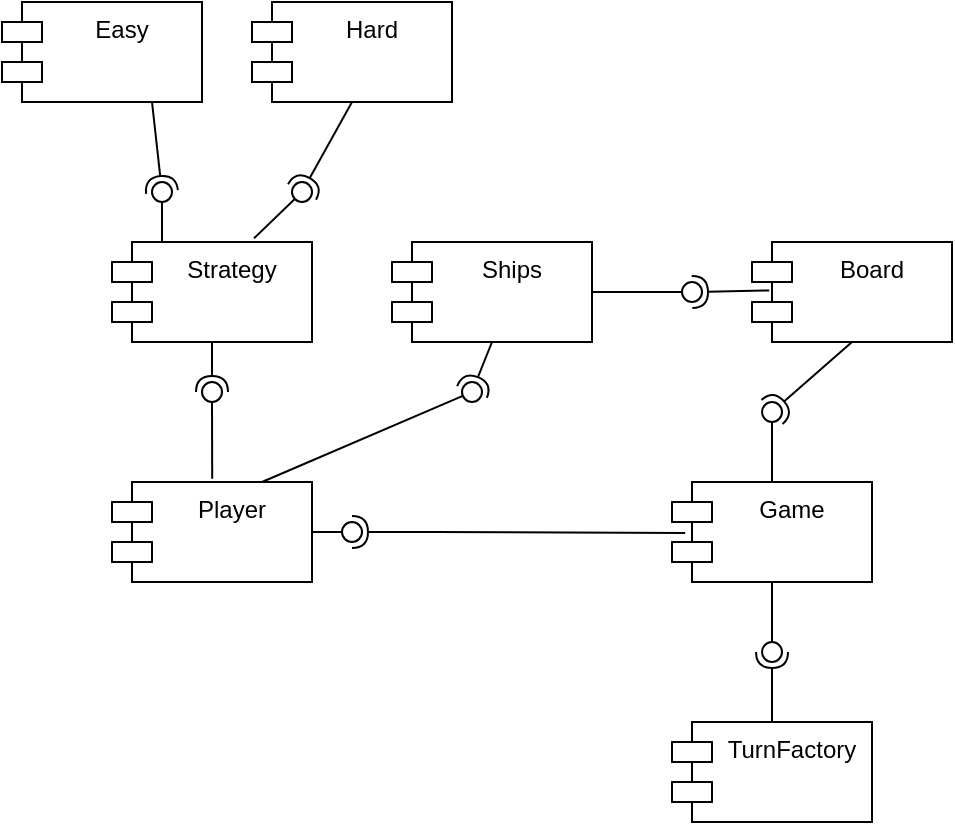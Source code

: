 <mxfile version="16.0.2" type="device"><diagram id="GwtE0bnkzQ0Cdr44Pjhn" name="Page-1"><mxGraphModel dx="760" dy="597" grid="1" gridSize="10" guides="1" tooltips="1" connect="1" arrows="1" fold="1" page="1" pageScale="1" pageWidth="827" pageHeight="1169" math="0" shadow="0"><root><mxCell id="0"/><mxCell id="1" parent="0"/><mxCell id="h7hzHFrE08NAvpk0Y9IR-1" value="" style="rounded=0;orthogonalLoop=1;jettySize=auto;html=1;endArrow=none;endFill=0;sketch=0;sourcePerimeterSpacing=0;targetPerimeterSpacing=0;" edge="1" target="h7hzHFrE08NAvpk0Y9IR-3" parent="1"><mxGeometry relative="1" as="geometry"><mxPoint x="260" y="285" as="sourcePoint"/></mxGeometry></mxCell><mxCell id="h7hzHFrE08NAvpk0Y9IR-2" value="" style="rounded=0;orthogonalLoop=1;jettySize=auto;html=1;endArrow=halfCircle;endFill=0;entryX=0.5;entryY=0.5;endSize=6;strokeWidth=1;sketch=0;exitX=0.066;exitY=0.509;exitDx=0;exitDy=0;exitPerimeter=0;" edge="1" target="h7hzHFrE08NAvpk0Y9IR-3" parent="1" source="h7hzHFrE08NAvpk0Y9IR-6"><mxGeometry relative="1" as="geometry"><mxPoint x="300" y="285" as="sourcePoint"/><Array as="points"><mxPoint x="320" y="285"/></Array></mxGeometry></mxCell><mxCell id="h7hzHFrE08NAvpk0Y9IR-3" value="" style="ellipse;whiteSpace=wrap;html=1;align=center;aspect=fixed;resizable=0;points=[];outlineConnect=0;sketch=0;" vertex="1" parent="1"><mxGeometry x="275" y="280" width="10" height="10" as="geometry"/></mxCell><mxCell id="h7hzHFrE08NAvpk0Y9IR-4" value="Player" style="shape=module;align=left;spacingLeft=20;align=center;verticalAlign=top;" vertex="1" parent="1"><mxGeometry x="160" y="260" width="100" height="50" as="geometry"/></mxCell><mxCell id="h7hzHFrE08NAvpk0Y9IR-5" value="Board" style="shape=module;align=left;spacingLeft=20;align=center;verticalAlign=top;" vertex="1" parent="1"><mxGeometry x="480" y="140" width="100" height="50" as="geometry"/></mxCell><mxCell id="h7hzHFrE08NAvpk0Y9IR-6" value="Game" style="shape=module;align=left;spacingLeft=20;align=center;verticalAlign=top;" vertex="1" parent="1"><mxGeometry x="440" y="260" width="100" height="50" as="geometry"/></mxCell><mxCell id="h7hzHFrE08NAvpk0Y9IR-7" value="TurnFactory" style="shape=module;align=left;spacingLeft=20;align=center;verticalAlign=top;" vertex="1" parent="1"><mxGeometry x="440" y="380" width="100" height="50" as="geometry"/></mxCell><mxCell id="h7hzHFrE08NAvpk0Y9IR-8" value="Strategy" style="shape=module;align=left;spacingLeft=20;align=center;verticalAlign=top;" vertex="1" parent="1"><mxGeometry x="160" y="140" width="100" height="50" as="geometry"/></mxCell><mxCell id="h7hzHFrE08NAvpk0Y9IR-11" value="" style="rounded=0;orthogonalLoop=1;jettySize=auto;html=1;endArrow=halfCircle;endFill=0;endSize=6;strokeWidth=1;sketch=0;exitX=0.5;exitY=1;exitDx=0;exitDy=0;startArrow=none;" edge="1" parent="1"><mxGeometry relative="1" as="geometry"><mxPoint x="210" y="220" as="sourcePoint"/><mxPoint x="210" y="220" as="targetPoint"/></mxGeometry></mxCell><mxCell id="h7hzHFrE08NAvpk0Y9IR-18" value="" style="rounded=0;orthogonalLoop=1;jettySize=auto;html=1;endArrow=none;endFill=0;sketch=0;sourcePerimeterSpacing=0;targetPerimeterSpacing=0;exitX=0.501;exitY=-0.033;exitDx=0;exitDy=0;exitPerimeter=0;" edge="1" target="h7hzHFrE08NAvpk0Y9IR-20" parent="1" source="h7hzHFrE08NAvpk0Y9IR-4"><mxGeometry relative="1" as="geometry"><mxPoint x="190" y="215" as="sourcePoint"/></mxGeometry></mxCell><mxCell id="h7hzHFrE08NAvpk0Y9IR-19" value="" style="rounded=0;orthogonalLoop=1;jettySize=auto;html=1;endArrow=halfCircle;endFill=0;entryX=0.5;entryY=0.5;endSize=6;strokeWidth=1;sketch=0;exitX=0.5;exitY=1;exitDx=0;exitDy=0;" edge="1" target="h7hzHFrE08NAvpk0Y9IR-20" parent="1" source="h7hzHFrE08NAvpk0Y9IR-8"><mxGeometry relative="1" as="geometry"><mxPoint x="230" y="215" as="sourcePoint"/></mxGeometry></mxCell><mxCell id="h7hzHFrE08NAvpk0Y9IR-20" value="" style="ellipse;whiteSpace=wrap;html=1;align=center;aspect=fixed;resizable=0;points=[];outlineConnect=0;sketch=0;" vertex="1" parent="1"><mxGeometry x="205" y="210" width="10" height="10" as="geometry"/></mxCell><mxCell id="h7hzHFrE08NAvpk0Y9IR-22" value="" style="rounded=0;orthogonalLoop=1;jettySize=auto;html=1;endArrow=none;endFill=0;sketch=0;sourcePerimeterSpacing=0;targetPerimeterSpacing=0;exitX=0.5;exitY=1;exitDx=0;exitDy=0;" edge="1" target="h7hzHFrE08NAvpk0Y9IR-24" parent="1" source="h7hzHFrE08NAvpk0Y9IR-6"><mxGeometry relative="1" as="geometry"><mxPoint x="180" y="365" as="sourcePoint"/></mxGeometry></mxCell><mxCell id="h7hzHFrE08NAvpk0Y9IR-23" value="" style="rounded=0;orthogonalLoop=1;jettySize=auto;html=1;endArrow=halfCircle;endFill=0;entryX=0.5;entryY=0.5;endSize=6;strokeWidth=1;sketch=0;exitX=0.5;exitY=0;exitDx=0;exitDy=0;" edge="1" target="h7hzHFrE08NAvpk0Y9IR-24" parent="1" source="h7hzHFrE08NAvpk0Y9IR-7"><mxGeometry relative="1" as="geometry"><mxPoint x="220" y="365" as="sourcePoint"/></mxGeometry></mxCell><mxCell id="h7hzHFrE08NAvpk0Y9IR-24" value="" style="ellipse;whiteSpace=wrap;html=1;align=center;aspect=fixed;resizable=0;points=[];outlineConnect=0;sketch=0;" vertex="1" parent="1"><mxGeometry x="485" y="340" width="10" height="10" as="geometry"/></mxCell><mxCell id="h7hzHFrE08NAvpk0Y9IR-25" value="" style="rounded=0;orthogonalLoop=1;jettySize=auto;html=1;endArrow=none;endFill=0;sketch=0;sourcePerimeterSpacing=0;targetPerimeterSpacing=0;exitX=0.5;exitY=0;exitDx=0;exitDy=0;" edge="1" target="h7hzHFrE08NAvpk0Y9IR-27" parent="1" source="h7hzHFrE08NAvpk0Y9IR-6"><mxGeometry relative="1" as="geometry"><mxPoint x="350" y="225" as="sourcePoint"/></mxGeometry></mxCell><mxCell id="h7hzHFrE08NAvpk0Y9IR-26" value="" style="rounded=0;orthogonalLoop=1;jettySize=auto;html=1;endArrow=halfCircle;endFill=0;entryX=0.5;entryY=0.5;endSize=6;strokeWidth=1;sketch=0;exitX=0.5;exitY=1;exitDx=0;exitDy=0;" edge="1" target="h7hzHFrE08NAvpk0Y9IR-27" parent="1" source="h7hzHFrE08NAvpk0Y9IR-5"><mxGeometry relative="1" as="geometry"><mxPoint x="390" y="225" as="sourcePoint"/></mxGeometry></mxCell><mxCell id="h7hzHFrE08NAvpk0Y9IR-27" value="" style="ellipse;whiteSpace=wrap;html=1;align=center;aspect=fixed;resizable=0;points=[];outlineConnect=0;sketch=0;" vertex="1" parent="1"><mxGeometry x="485" y="220" width="10" height="10" as="geometry"/></mxCell><mxCell id="h7hzHFrE08NAvpk0Y9IR-28" value="Easy" style="shape=module;align=left;spacingLeft=20;align=center;verticalAlign=top;" vertex="1" parent="1"><mxGeometry x="105" y="20" width="100" height="50" as="geometry"/></mxCell><mxCell id="h7hzHFrE08NAvpk0Y9IR-29" value="Hard" style="shape=module;align=left;spacingLeft=20;align=center;verticalAlign=top;" vertex="1" parent="1"><mxGeometry x="230" y="20" width="100" height="50" as="geometry"/></mxCell><mxCell id="h7hzHFrE08NAvpk0Y9IR-30" value="" style="rounded=0;orthogonalLoop=1;jettySize=auto;html=1;endArrow=none;endFill=0;sketch=0;sourcePerimeterSpacing=0;targetPerimeterSpacing=0;exitX=0.25;exitY=0;exitDx=0;exitDy=0;" edge="1" target="h7hzHFrE08NAvpk0Y9IR-32" parent="1" source="h7hzHFrE08NAvpk0Y9IR-8"><mxGeometry relative="1" as="geometry"><mxPoint x="140" y="115" as="sourcePoint"/></mxGeometry></mxCell><mxCell id="h7hzHFrE08NAvpk0Y9IR-31" value="" style="rounded=0;orthogonalLoop=1;jettySize=auto;html=1;endArrow=halfCircle;endFill=0;entryX=0.5;entryY=0.5;endSize=6;strokeWidth=1;sketch=0;exitX=0.75;exitY=1;exitDx=0;exitDy=0;" edge="1" target="h7hzHFrE08NAvpk0Y9IR-32" parent="1" source="h7hzHFrE08NAvpk0Y9IR-28"><mxGeometry relative="1" as="geometry"><mxPoint x="180" y="115" as="sourcePoint"/></mxGeometry></mxCell><mxCell id="h7hzHFrE08NAvpk0Y9IR-32" value="" style="ellipse;whiteSpace=wrap;html=1;align=center;aspect=fixed;resizable=0;points=[];outlineConnect=0;sketch=0;" vertex="1" parent="1"><mxGeometry x="180" y="110" width="10" height="10" as="geometry"/></mxCell><mxCell id="h7hzHFrE08NAvpk0Y9IR-33" value="" style="rounded=0;orthogonalLoop=1;jettySize=auto;html=1;endArrow=none;endFill=0;sketch=0;sourcePerimeterSpacing=0;targetPerimeterSpacing=0;exitX=0.71;exitY=-0.037;exitDx=0;exitDy=0;exitPerimeter=0;" edge="1" target="h7hzHFrE08NAvpk0Y9IR-35" parent="1" source="h7hzHFrE08NAvpk0Y9IR-8"><mxGeometry relative="1" as="geometry"><mxPoint x="235" y="115" as="sourcePoint"/></mxGeometry></mxCell><mxCell id="h7hzHFrE08NAvpk0Y9IR-34" value="" style="rounded=0;orthogonalLoop=1;jettySize=auto;html=1;endArrow=halfCircle;endFill=0;entryX=0.5;entryY=0.5;endSize=6;strokeWidth=1;sketch=0;exitX=0.5;exitY=1;exitDx=0;exitDy=0;" edge="1" target="h7hzHFrE08NAvpk0Y9IR-35" parent="1" source="h7hzHFrE08NAvpk0Y9IR-29"><mxGeometry relative="1" as="geometry"><mxPoint x="275" y="115" as="sourcePoint"/></mxGeometry></mxCell><mxCell id="h7hzHFrE08NAvpk0Y9IR-35" value="" style="ellipse;whiteSpace=wrap;html=1;align=center;aspect=fixed;resizable=0;points=[];outlineConnect=0;sketch=0;" vertex="1" parent="1"><mxGeometry x="250" y="110" width="10" height="10" as="geometry"/></mxCell><mxCell id="h7hzHFrE08NAvpk0Y9IR-37" value="Ships" style="shape=module;align=left;spacingLeft=20;align=center;verticalAlign=top;" vertex="1" parent="1"><mxGeometry x="300" y="140" width="100" height="50" as="geometry"/></mxCell><mxCell id="h7hzHFrE08NAvpk0Y9IR-38" value="" style="rounded=0;orthogonalLoop=1;jettySize=auto;html=1;endArrow=none;endFill=0;sketch=0;sourcePerimeterSpacing=0;targetPerimeterSpacing=0;exitX=0.75;exitY=0;exitDx=0;exitDy=0;" edge="1" target="h7hzHFrE08NAvpk0Y9IR-40" parent="1" source="h7hzHFrE08NAvpk0Y9IR-4"><mxGeometry relative="1" as="geometry"><mxPoint x="320" y="215" as="sourcePoint"/></mxGeometry></mxCell><mxCell id="h7hzHFrE08NAvpk0Y9IR-39" value="" style="rounded=0;orthogonalLoop=1;jettySize=auto;html=1;endArrow=halfCircle;endFill=0;entryX=0.5;entryY=0.5;endSize=6;strokeWidth=1;sketch=0;exitX=0.5;exitY=1;exitDx=0;exitDy=0;" edge="1" target="h7hzHFrE08NAvpk0Y9IR-40" parent="1" source="h7hzHFrE08NAvpk0Y9IR-37"><mxGeometry relative="1" as="geometry"><mxPoint x="360" y="215" as="sourcePoint"/></mxGeometry></mxCell><mxCell id="h7hzHFrE08NAvpk0Y9IR-40" value="" style="ellipse;whiteSpace=wrap;html=1;align=center;aspect=fixed;resizable=0;points=[];outlineConnect=0;sketch=0;" vertex="1" parent="1"><mxGeometry x="335" y="210" width="10" height="10" as="geometry"/></mxCell><mxCell id="h7hzHFrE08NAvpk0Y9IR-41" value="" style="rounded=0;orthogonalLoop=1;jettySize=auto;html=1;endArrow=none;endFill=0;sketch=0;sourcePerimeterSpacing=0;targetPerimeterSpacing=0;exitX=1;exitY=0.5;exitDx=0;exitDy=0;" edge="1" target="h7hzHFrE08NAvpk0Y9IR-43" parent="1" source="h7hzHFrE08NAvpk0Y9IR-37"><mxGeometry relative="1" as="geometry"><mxPoint x="430" y="165" as="sourcePoint"/></mxGeometry></mxCell><mxCell id="h7hzHFrE08NAvpk0Y9IR-42" value="" style="rounded=0;orthogonalLoop=1;jettySize=auto;html=1;endArrow=halfCircle;endFill=0;entryX=0.5;entryY=0.5;endSize=6;strokeWidth=1;sketch=0;exitX=0.086;exitY=0.484;exitDx=0;exitDy=0;exitPerimeter=0;" edge="1" target="h7hzHFrE08NAvpk0Y9IR-43" parent="1" source="h7hzHFrE08NAvpk0Y9IR-5"><mxGeometry relative="1" as="geometry"><mxPoint x="470" y="165" as="sourcePoint"/></mxGeometry></mxCell><mxCell id="h7hzHFrE08NAvpk0Y9IR-43" value="" style="ellipse;whiteSpace=wrap;html=1;align=center;aspect=fixed;resizable=0;points=[];outlineConnect=0;sketch=0;" vertex="1" parent="1"><mxGeometry x="445" y="160" width="10" height="10" as="geometry"/></mxCell></root></mxGraphModel></diagram></mxfile>
